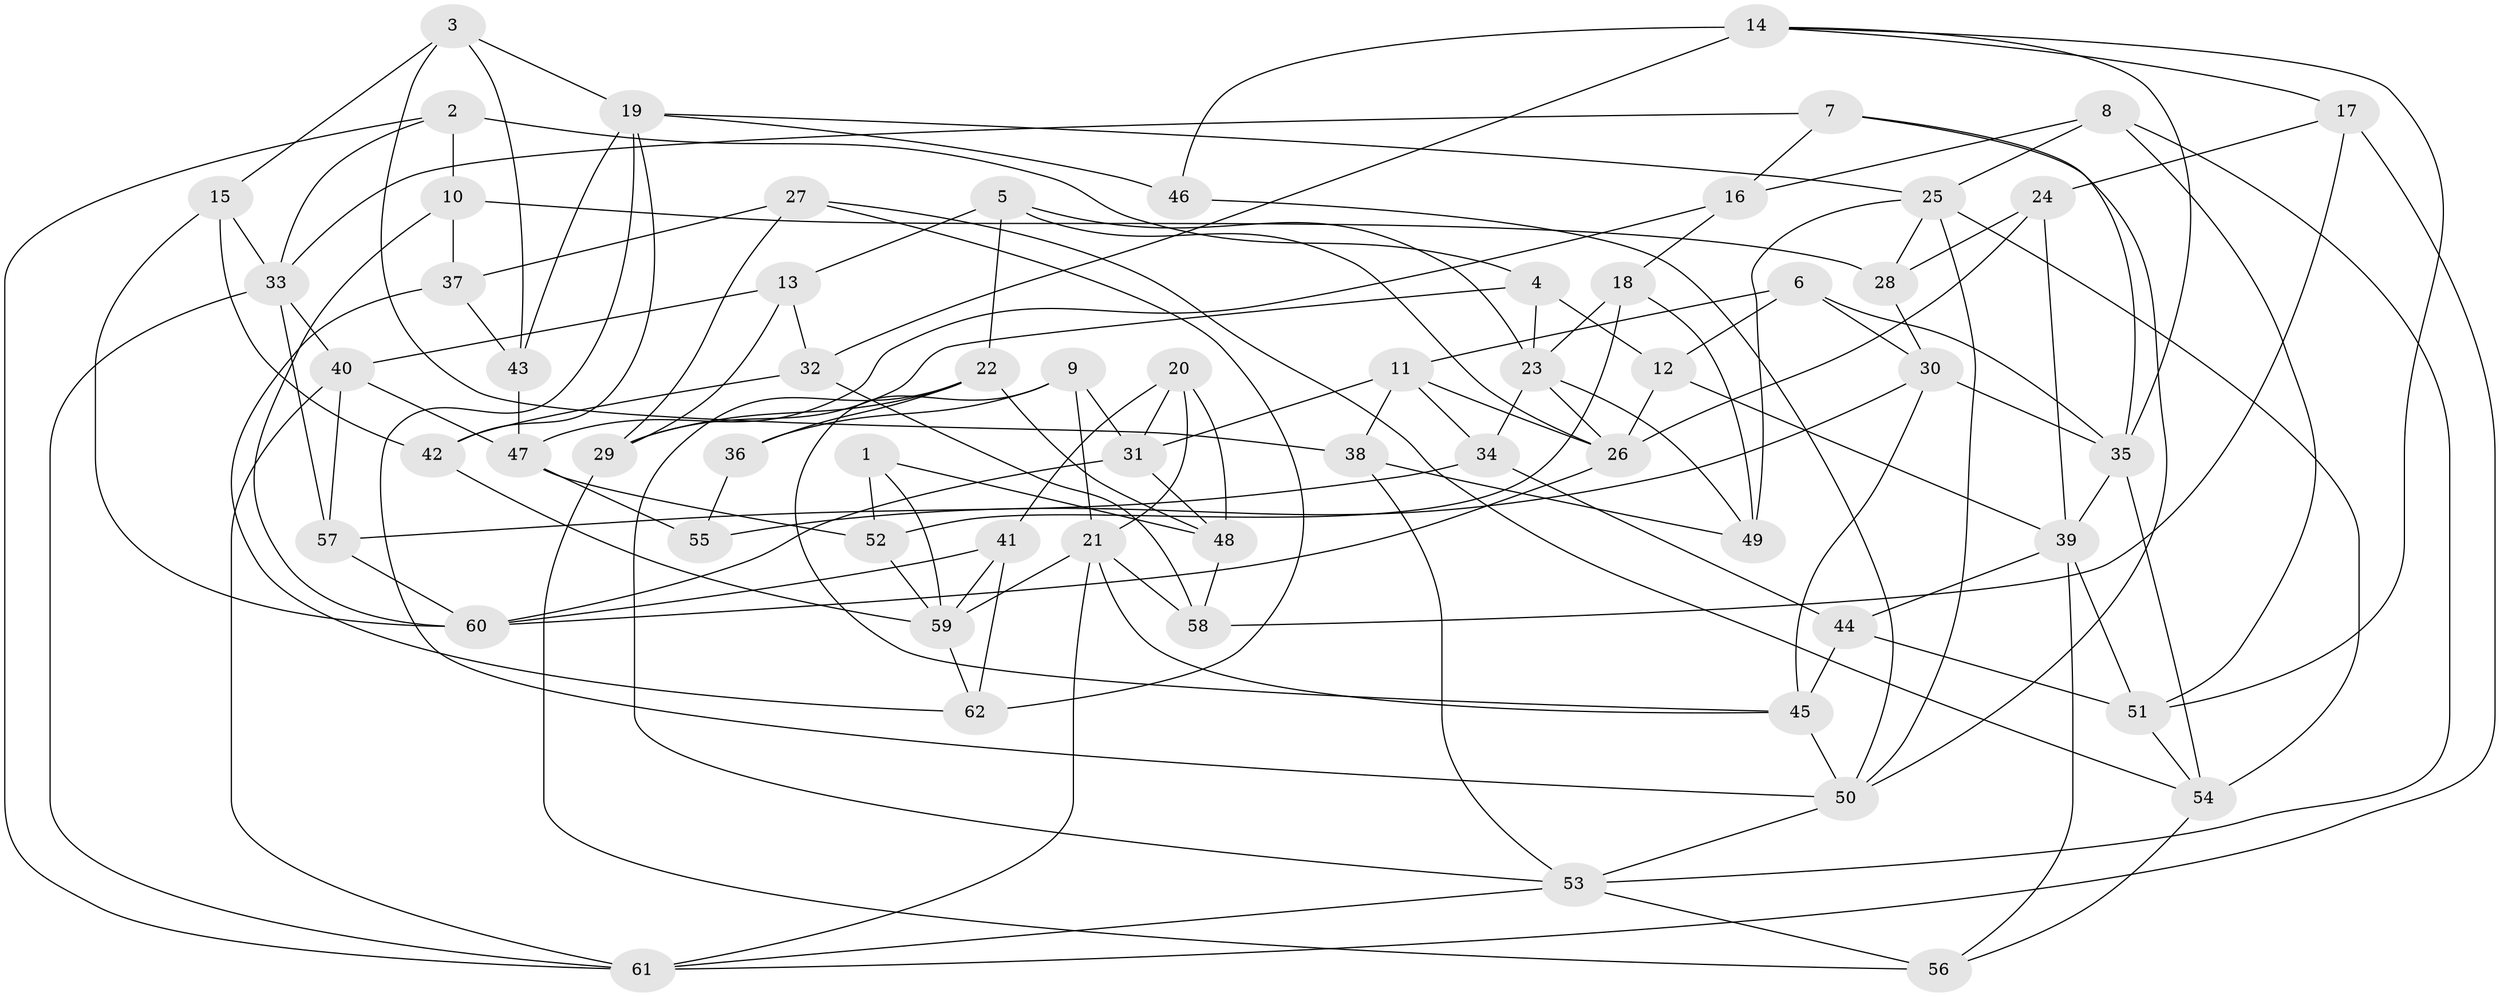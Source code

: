 // original degree distribution, {4: 1.0}
// Generated by graph-tools (version 1.1) at 2025/38/03/04/25 23:38:10]
// undirected, 62 vertices, 141 edges
graph export_dot {
  node [color=gray90,style=filled];
  1;
  2;
  3;
  4;
  5;
  6;
  7;
  8;
  9;
  10;
  11;
  12;
  13;
  14;
  15;
  16;
  17;
  18;
  19;
  20;
  21;
  22;
  23;
  24;
  25;
  26;
  27;
  28;
  29;
  30;
  31;
  32;
  33;
  34;
  35;
  36;
  37;
  38;
  39;
  40;
  41;
  42;
  43;
  44;
  45;
  46;
  47;
  48;
  49;
  50;
  51;
  52;
  53;
  54;
  55;
  56;
  57;
  58;
  59;
  60;
  61;
  62;
  1 -- 48 [weight=2.0];
  1 -- 52 [weight=1.0];
  1 -- 59 [weight=1.0];
  2 -- 4 [weight=1.0];
  2 -- 10 [weight=1.0];
  2 -- 33 [weight=1.0];
  2 -- 61 [weight=1.0];
  3 -- 15 [weight=1.0];
  3 -- 19 [weight=1.0];
  3 -- 38 [weight=1.0];
  3 -- 43 [weight=1.0];
  4 -- 12 [weight=1.0];
  4 -- 23 [weight=1.0];
  4 -- 29 [weight=1.0];
  5 -- 13 [weight=1.0];
  5 -- 22 [weight=1.0];
  5 -- 23 [weight=1.0];
  5 -- 26 [weight=1.0];
  6 -- 11 [weight=1.0];
  6 -- 12 [weight=1.0];
  6 -- 30 [weight=1.0];
  6 -- 35 [weight=1.0];
  7 -- 16 [weight=1.0];
  7 -- 33 [weight=1.0];
  7 -- 35 [weight=1.0];
  7 -- 50 [weight=1.0];
  8 -- 16 [weight=1.0];
  8 -- 25 [weight=1.0];
  8 -- 51 [weight=1.0];
  8 -- 53 [weight=1.0];
  9 -- 21 [weight=1.0];
  9 -- 31 [weight=1.0];
  9 -- 36 [weight=1.0];
  9 -- 45 [weight=1.0];
  10 -- 28 [weight=1.0];
  10 -- 37 [weight=1.0];
  10 -- 60 [weight=1.0];
  11 -- 26 [weight=1.0];
  11 -- 31 [weight=2.0];
  11 -- 34 [weight=1.0];
  11 -- 38 [weight=1.0];
  12 -- 26 [weight=1.0];
  12 -- 39 [weight=1.0];
  13 -- 29 [weight=1.0];
  13 -- 32 [weight=1.0];
  13 -- 40 [weight=1.0];
  14 -- 17 [weight=1.0];
  14 -- 32 [weight=1.0];
  14 -- 35 [weight=1.0];
  14 -- 46 [weight=2.0];
  14 -- 51 [weight=1.0];
  15 -- 33 [weight=1.0];
  15 -- 42 [weight=1.0];
  15 -- 60 [weight=1.0];
  16 -- 18 [weight=1.0];
  16 -- 47 [weight=1.0];
  17 -- 24 [weight=1.0];
  17 -- 58 [weight=1.0];
  17 -- 61 [weight=1.0];
  18 -- 23 [weight=1.0];
  18 -- 49 [weight=1.0];
  18 -- 52 [weight=1.0];
  19 -- 25 [weight=1.0];
  19 -- 42 [weight=1.0];
  19 -- 43 [weight=1.0];
  19 -- 46 [weight=1.0];
  19 -- 50 [weight=1.0];
  20 -- 21 [weight=1.0];
  20 -- 31 [weight=1.0];
  20 -- 41 [weight=1.0];
  20 -- 48 [weight=1.0];
  21 -- 45 [weight=1.0];
  21 -- 58 [weight=1.0];
  21 -- 59 [weight=1.0];
  21 -- 61 [weight=1.0];
  22 -- 29 [weight=1.0];
  22 -- 36 [weight=2.0];
  22 -- 48 [weight=1.0];
  22 -- 53 [weight=1.0];
  23 -- 26 [weight=1.0];
  23 -- 34 [weight=1.0];
  23 -- 49 [weight=1.0];
  24 -- 26 [weight=1.0];
  24 -- 28 [weight=1.0];
  24 -- 39 [weight=1.0];
  25 -- 28 [weight=1.0];
  25 -- 49 [weight=1.0];
  25 -- 50 [weight=1.0];
  25 -- 54 [weight=1.0];
  26 -- 60 [weight=1.0];
  27 -- 29 [weight=1.0];
  27 -- 37 [weight=1.0];
  27 -- 54 [weight=1.0];
  27 -- 62 [weight=1.0];
  28 -- 30 [weight=1.0];
  29 -- 56 [weight=2.0];
  30 -- 35 [weight=1.0];
  30 -- 45 [weight=1.0];
  30 -- 55 [weight=2.0];
  31 -- 48 [weight=1.0];
  31 -- 60 [weight=1.0];
  32 -- 42 [weight=1.0];
  32 -- 58 [weight=1.0];
  33 -- 40 [weight=1.0];
  33 -- 57 [weight=1.0];
  33 -- 61 [weight=1.0];
  34 -- 44 [weight=1.0];
  34 -- 57 [weight=1.0];
  35 -- 39 [weight=1.0];
  35 -- 54 [weight=1.0];
  36 -- 55 [weight=1.0];
  37 -- 43 [weight=1.0];
  37 -- 62 [weight=1.0];
  38 -- 49 [weight=1.0];
  38 -- 53 [weight=1.0];
  39 -- 44 [weight=1.0];
  39 -- 51 [weight=1.0];
  39 -- 56 [weight=1.0];
  40 -- 47 [weight=2.0];
  40 -- 57 [weight=1.0];
  40 -- 61 [weight=1.0];
  41 -- 59 [weight=1.0];
  41 -- 60 [weight=1.0];
  41 -- 62 [weight=1.0];
  42 -- 59 [weight=1.0];
  43 -- 47 [weight=1.0];
  44 -- 45 [weight=2.0];
  44 -- 51 [weight=2.0];
  45 -- 50 [weight=1.0];
  46 -- 50 [weight=1.0];
  47 -- 52 [weight=1.0];
  47 -- 55 [weight=1.0];
  48 -- 58 [weight=1.0];
  50 -- 53 [weight=1.0];
  51 -- 54 [weight=1.0];
  52 -- 59 [weight=1.0];
  53 -- 56 [weight=1.0];
  53 -- 61 [weight=1.0];
  54 -- 56 [weight=2.0];
  57 -- 60 [weight=1.0];
  59 -- 62 [weight=1.0];
}
